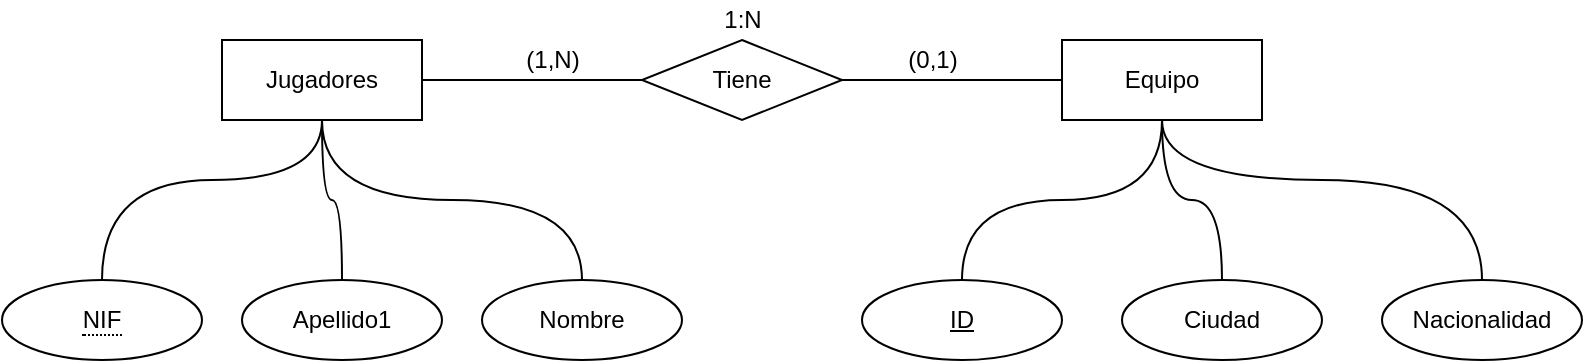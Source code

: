 <mxfile version="13.7.9" type="device"><diagram id="RyI1PiEdL1qSnMItFu8E" name="Página-1"><mxGraphModel dx="1086" dy="806" grid="1" gridSize="10" guides="1" tooltips="1" connect="1" arrows="1" fold="1" page="1" pageScale="1" pageWidth="827" pageHeight="1169" math="0" shadow="0"><root><mxCell id="0"/><mxCell id="1" parent="0"/><mxCell id="7uwUcIHZ825tMNKZfUki-2" value="Jugadores" style="whiteSpace=wrap;html=1;align=center;" parent="1" vertex="1"><mxGeometry x="140" y="160" width="100" height="40" as="geometry"/></mxCell><mxCell id="7uwUcIHZ825tMNKZfUki-3" value="Equipo" style="whiteSpace=wrap;html=1;align=center;" parent="1" vertex="1"><mxGeometry x="560" y="160" width="100" height="40" as="geometry"/></mxCell><mxCell id="7uwUcIHZ825tMNKZfUki-6" style="edgeStyle=orthogonalEdgeStyle;rounded=0;orthogonalLoop=1;jettySize=auto;html=1;exitX=0;exitY=0.5;exitDx=0;exitDy=0;endArrow=none;endFill=0;entryX=1;entryY=0.5;entryDx=0;entryDy=0;" parent="1" source="7uwUcIHZ825tMNKZfUki-4" target="7uwUcIHZ825tMNKZfUki-2" edge="1"><mxGeometry relative="1" as="geometry"><mxPoint x="310" y="180" as="targetPoint"/></mxGeometry></mxCell><mxCell id="7uwUcIHZ825tMNKZfUki-7" style="edgeStyle=orthogonalEdgeStyle;rounded=0;orthogonalLoop=1;jettySize=auto;html=1;endArrow=none;endFill=0;" parent="1" source="7uwUcIHZ825tMNKZfUki-4" target="7uwUcIHZ825tMNKZfUki-3" edge="1"><mxGeometry relative="1" as="geometry"/></mxCell><mxCell id="7uwUcIHZ825tMNKZfUki-4" value="Tiene" style="shape=rhombus;perimeter=rhombusPerimeter;whiteSpace=wrap;html=1;align=center;" parent="1" vertex="1"><mxGeometry x="350" y="160" width="100" height="40" as="geometry"/></mxCell><mxCell id="7uwUcIHZ825tMNKZfUki-14" style="edgeStyle=orthogonalEdgeStyle;curved=1;rounded=0;orthogonalLoop=1;jettySize=auto;html=1;entryX=0.5;entryY=1;entryDx=0;entryDy=0;endArrow=none;endFill=0;exitX=0.5;exitY=0;exitDx=0;exitDy=0;" parent="1" source="7uwUcIHZ825tMNKZfUki-8" target="7uwUcIHZ825tMNKZfUki-2" edge="1"><mxGeometry relative="1" as="geometry"><Array as="points"><mxPoint x="80" y="230"/><mxPoint x="190" y="230"/></Array></mxGeometry></mxCell><mxCell id="7uwUcIHZ825tMNKZfUki-8" value="&lt;span style=&quot;border-bottom: 1px dotted&quot;&gt;NIF&lt;/span&gt;" style="ellipse;whiteSpace=wrap;html=1;align=center;" parent="1" vertex="1"><mxGeometry x="30" y="280" width="100" height="40" as="geometry"/></mxCell><mxCell id="7uwUcIHZ825tMNKZfUki-15" style="edgeStyle=orthogonalEdgeStyle;curved=1;rounded=0;orthogonalLoop=1;jettySize=auto;html=1;endArrow=none;endFill=0;exitX=0.5;exitY=0;exitDx=0;exitDy=0;" parent="1" source="7uwUcIHZ825tMNKZfUki-10" edge="1"><mxGeometry relative="1" as="geometry"><mxPoint x="190" y="200" as="targetPoint"/><Array as="points"><mxPoint x="320" y="240"/><mxPoint x="190" y="240"/></Array></mxGeometry></mxCell><mxCell id="7uwUcIHZ825tMNKZfUki-10" value="Nombre" style="ellipse;whiteSpace=wrap;html=1;align=center;" parent="1" vertex="1"><mxGeometry x="270" y="280" width="100" height="40" as="geometry"/></mxCell><mxCell id="BNdM6-fz4VgPNM2xpgj_-1" style="edgeStyle=orthogonalEdgeStyle;rounded=0;orthogonalLoop=1;jettySize=auto;html=1;exitX=0.5;exitY=0;exitDx=0;exitDy=0;endArrow=none;endFill=0;curved=1;entryX=0.5;entryY=1;entryDx=0;entryDy=0;" parent="1" source="7uwUcIHZ825tMNKZfUki-11" target="7uwUcIHZ825tMNKZfUki-2" edge="1"><mxGeometry relative="1" as="geometry"><mxPoint x="190" y="220" as="targetPoint"/></mxGeometry></mxCell><mxCell id="7uwUcIHZ825tMNKZfUki-11" value="Apellido1" style="ellipse;whiteSpace=wrap;html=1;align=center;" parent="1" vertex="1"><mxGeometry x="150" y="280" width="100" height="40" as="geometry"/></mxCell><mxCell id="7uwUcIHZ825tMNKZfUki-25" style="edgeStyle=orthogonalEdgeStyle;curved=1;rounded=0;orthogonalLoop=1;jettySize=auto;html=1;endArrow=none;endFill=0;exitX=0.5;exitY=0;exitDx=0;exitDy=0;" parent="1" source="7uwUcIHZ825tMNKZfUki-18" edge="1"><mxGeometry relative="1" as="geometry"><mxPoint x="610" y="200" as="targetPoint"/><Array as="points"><mxPoint x="770" y="230"/><mxPoint x="610" y="230"/></Array></mxGeometry></mxCell><mxCell id="7uwUcIHZ825tMNKZfUki-18" value="Nacionalidad" style="ellipse;whiteSpace=wrap;html=1;align=center;" parent="1" vertex="1"><mxGeometry x="720" y="280" width="100" height="40" as="geometry"/></mxCell><mxCell id="7uwUcIHZ825tMNKZfUki-24" style="edgeStyle=orthogonalEdgeStyle;curved=1;rounded=0;orthogonalLoop=1;jettySize=auto;html=1;exitX=0.5;exitY=0;exitDx=0;exitDy=0;entryX=0.5;entryY=1;entryDx=0;entryDy=0;endArrow=none;endFill=0;" parent="1" source="7uwUcIHZ825tMNKZfUki-19" target="7uwUcIHZ825tMNKZfUki-3" edge="1"><mxGeometry relative="1" as="geometry"/></mxCell><mxCell id="7uwUcIHZ825tMNKZfUki-19" value="ID" style="ellipse;whiteSpace=wrap;html=1;align=center;fontStyle=4;" parent="1" vertex="1"><mxGeometry x="460" y="280" width="100" height="40" as="geometry"/></mxCell><mxCell id="BNdM6-fz4VgPNM2xpgj_-2" style="edgeStyle=orthogonalEdgeStyle;curved=1;rounded=0;orthogonalLoop=1;jettySize=auto;html=1;exitX=0.5;exitY=0;exitDx=0;exitDy=0;endArrow=none;endFill=0;entryX=0.5;entryY=1;entryDx=0;entryDy=0;" parent="1" source="7uwUcIHZ825tMNKZfUki-23" target="7uwUcIHZ825tMNKZfUki-3" edge="1"><mxGeometry relative="1" as="geometry"><mxPoint x="610" y="210" as="targetPoint"/></mxGeometry></mxCell><mxCell id="7uwUcIHZ825tMNKZfUki-23" value="Ciudad" style="ellipse;whiteSpace=wrap;html=1;align=center;" parent="1" vertex="1"><mxGeometry x="590" y="280" width="100" height="40" as="geometry"/></mxCell><mxCell id="U0etVtU4jfS6O8UBmFZG-1" value="(0,1)" style="text;html=1;align=center;verticalAlign=middle;resizable=0;points=[];autosize=1;" parent="1" vertex="1"><mxGeometry x="475" y="160" width="40" height="20" as="geometry"/></mxCell><mxCell id="U0etVtU4jfS6O8UBmFZG-2" value="(1,N)" style="text;html=1;align=center;verticalAlign=middle;resizable=0;points=[];autosize=1;" parent="1" vertex="1"><mxGeometry x="285" y="160" width="40" height="20" as="geometry"/></mxCell><mxCell id="Y1G65FF3dvk-Zbg8NTGf-1" value="1:N" style="text;html=1;align=center;verticalAlign=middle;resizable=0;points=[];autosize=1;" parent="1" vertex="1"><mxGeometry x="385" y="140" width="30" height="20" as="geometry"/></mxCell></root></mxGraphModel></diagram></mxfile>